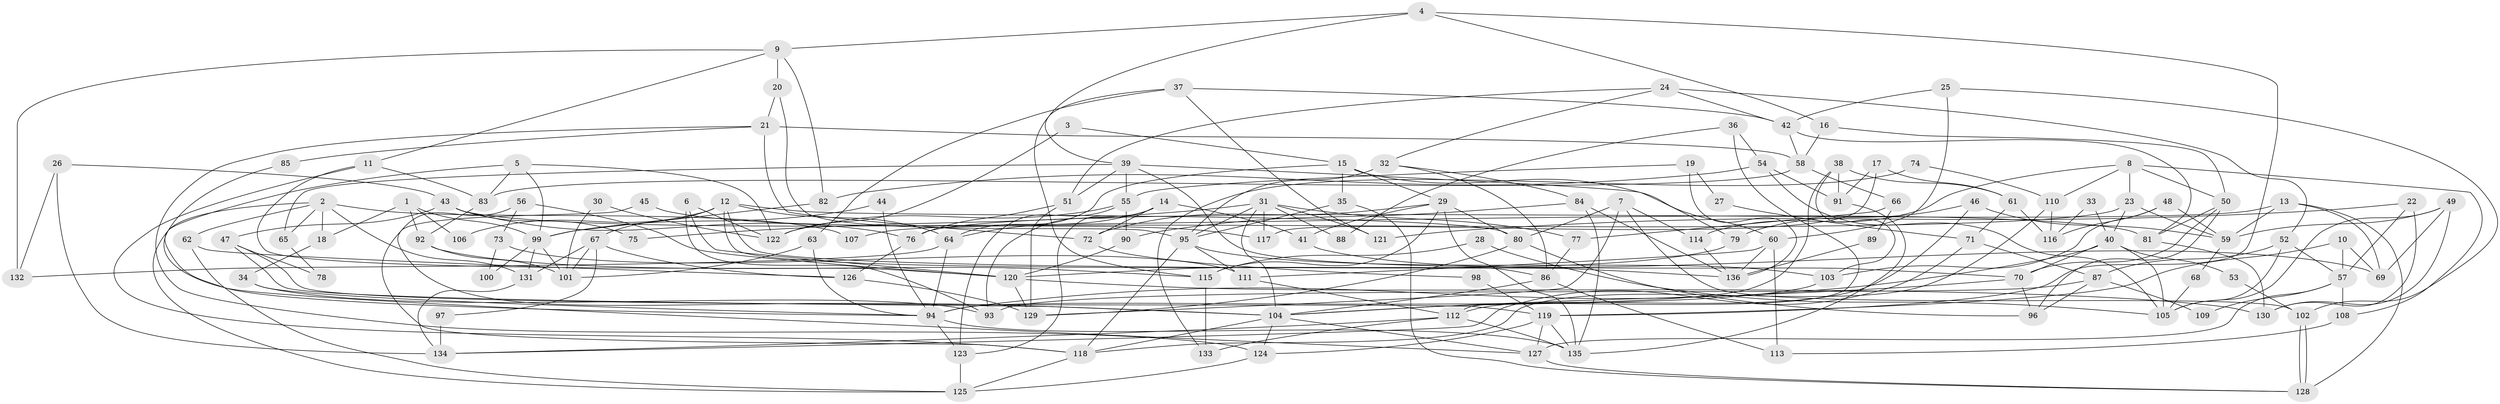 // Generated by graph-tools (version 1.1) at 2025/50/03/09/25 03:50:12]
// undirected, 136 vertices, 272 edges
graph export_dot {
graph [start="1"]
  node [color=gray90,style=filled];
  1;
  2;
  3;
  4;
  5;
  6;
  7;
  8;
  9;
  10;
  11;
  12;
  13;
  14;
  15;
  16;
  17;
  18;
  19;
  20;
  21;
  22;
  23;
  24;
  25;
  26;
  27;
  28;
  29;
  30;
  31;
  32;
  33;
  34;
  35;
  36;
  37;
  38;
  39;
  40;
  41;
  42;
  43;
  44;
  45;
  46;
  47;
  48;
  49;
  50;
  51;
  52;
  53;
  54;
  55;
  56;
  57;
  58;
  59;
  60;
  61;
  62;
  63;
  64;
  65;
  66;
  67;
  68;
  69;
  70;
  71;
  72;
  73;
  74;
  75;
  76;
  77;
  78;
  79;
  80;
  81;
  82;
  83;
  84;
  85;
  86;
  87;
  88;
  89;
  90;
  91;
  92;
  93;
  94;
  95;
  96;
  97;
  98;
  99;
  100;
  101;
  102;
  103;
  104;
  105;
  106;
  107;
  108;
  109;
  110;
  111;
  112;
  113;
  114;
  115;
  116;
  117;
  118;
  119;
  120;
  121;
  122;
  123;
  124;
  125;
  126;
  127;
  128;
  129;
  130;
  131;
  132;
  133;
  134;
  135;
  136;
  1 -- 18;
  1 -- 99;
  1 -- 92;
  1 -- 106;
  2 -- 125;
  2 -- 131;
  2 -- 18;
  2 -- 62;
  2 -- 65;
  2 -- 107;
  3 -- 122;
  3 -- 15;
  4 -- 9;
  4 -- 119;
  4 -- 16;
  4 -- 39;
  5 -- 127;
  5 -- 83;
  5 -- 99;
  5 -- 122;
  6 -- 120;
  6 -- 93;
  6 -- 122;
  7 -- 114;
  7 -- 80;
  7 -- 102;
  7 -- 129;
  8 -- 50;
  8 -- 110;
  8 -- 23;
  8 -- 108;
  8 -- 114;
  9 -- 20;
  9 -- 11;
  9 -- 82;
  9 -- 132;
  10 -- 69;
  10 -- 57;
  10 -- 119;
  11 -- 83;
  11 -- 120;
  11 -- 118;
  12 -- 86;
  12 -- 80;
  12 -- 64;
  12 -- 67;
  12 -- 106;
  12 -- 136;
  13 -- 76;
  13 -- 59;
  13 -- 69;
  13 -- 128;
  14 -- 72;
  14 -- 64;
  14 -- 41;
  14 -- 93;
  14 -- 123;
  15 -- 64;
  15 -- 29;
  15 -- 35;
  15 -- 79;
  16 -- 50;
  16 -- 58;
  17 -- 61;
  17 -- 91;
  17 -- 117;
  18 -- 34;
  19 -- 55;
  19 -- 136;
  19 -- 27;
  20 -- 95;
  20 -- 21;
  21 -- 58;
  21 -- 124;
  21 -- 72;
  21 -- 85;
  22 -- 57;
  22 -- 130;
  22 -- 121;
  23 -- 40;
  23 -- 59;
  23 -- 107;
  24 -- 32;
  24 -- 51;
  24 -- 42;
  24 -- 52;
  25 -- 60;
  25 -- 102;
  25 -- 42;
  26 -- 132;
  26 -- 43;
  26 -- 134;
  27 -- 71;
  28 -- 105;
  28 -- 115;
  29 -- 41;
  29 -- 135;
  29 -- 72;
  29 -- 80;
  29 -- 115;
  30 -- 122;
  30 -- 101;
  31 -- 104;
  31 -- 95;
  31 -- 75;
  31 -- 77;
  31 -- 88;
  31 -- 117;
  31 -- 121;
  32 -- 86;
  32 -- 95;
  32 -- 84;
  33 -- 40;
  33 -- 116;
  34 -- 94;
  34 -- 93;
  35 -- 128;
  35 -- 95;
  36 -- 54;
  36 -- 112;
  36 -- 88;
  37 -- 121;
  37 -- 42;
  37 -- 63;
  37 -- 115;
  38 -- 91;
  38 -- 94;
  38 -- 61;
  38 -- 103;
  39 -- 51;
  39 -- 55;
  39 -- 60;
  39 -- 65;
  39 -- 70;
  40 -- 94;
  40 -- 70;
  40 -- 53;
  40 -- 105;
  41 -- 69;
  42 -- 58;
  42 -- 81;
  43 -- 81;
  43 -- 47;
  43 -- 75;
  43 -- 76;
  44 -- 99;
  44 -- 94;
  45 -- 118;
  45 -- 117;
  46 -- 79;
  46 -- 112;
  46 -- 59;
  47 -- 119;
  47 -- 104;
  47 -- 78;
  48 -- 59;
  48 -- 103;
  48 -- 116;
  49 -- 130;
  49 -- 59;
  49 -- 69;
  49 -- 105;
  50 -- 70;
  50 -- 96;
  50 -- 81;
  51 -- 129;
  51 -- 76;
  52 -- 105;
  52 -- 57;
  52 -- 87;
  53 -- 102;
  54 -- 82;
  54 -- 105;
  54 -- 91;
  55 -- 122;
  55 -- 90;
  55 -- 123;
  56 -- 120;
  56 -- 104;
  56 -- 73;
  57 -- 127;
  57 -- 108;
  57 -- 109;
  58 -- 66;
  58 -- 83;
  59 -- 68;
  60 -- 136;
  60 -- 111;
  60 -- 113;
  61 -- 71;
  61 -- 116;
  62 -- 125;
  62 -- 126;
  63 -- 94;
  63 -- 101;
  64 -- 94;
  64 -- 132;
  65 -- 78;
  66 -- 77;
  66 -- 89;
  67 -- 101;
  67 -- 97;
  67 -- 126;
  67 -- 131;
  68 -- 105;
  70 -- 104;
  70 -- 96;
  71 -- 134;
  71 -- 87;
  72 -- 98;
  73 -- 111;
  73 -- 100;
  74 -- 133;
  74 -- 110;
  76 -- 126;
  77 -- 86;
  79 -- 120;
  80 -- 129;
  80 -- 96;
  81 -- 130;
  82 -- 99;
  83 -- 92;
  84 -- 135;
  84 -- 90;
  84 -- 136;
  85 -- 94;
  86 -- 113;
  86 -- 104;
  87 -- 96;
  87 -- 93;
  87 -- 109;
  89 -- 136;
  90 -- 120;
  91 -- 135;
  92 -- 115;
  92 -- 101;
  94 -- 135;
  94 -- 123;
  95 -- 103;
  95 -- 111;
  95 -- 118;
  97 -- 134;
  98 -- 119;
  99 -- 101;
  99 -- 100;
  99 -- 131;
  102 -- 128;
  102 -- 128;
  103 -- 104;
  104 -- 118;
  104 -- 127;
  104 -- 124;
  108 -- 113;
  110 -- 116;
  110 -- 118;
  111 -- 112;
  112 -- 134;
  112 -- 133;
  112 -- 135;
  114 -- 136;
  115 -- 133;
  118 -- 125;
  119 -- 124;
  119 -- 127;
  119 -- 135;
  120 -- 129;
  120 -- 130;
  123 -- 125;
  124 -- 125;
  126 -- 129;
  127 -- 128;
  131 -- 134;
}
